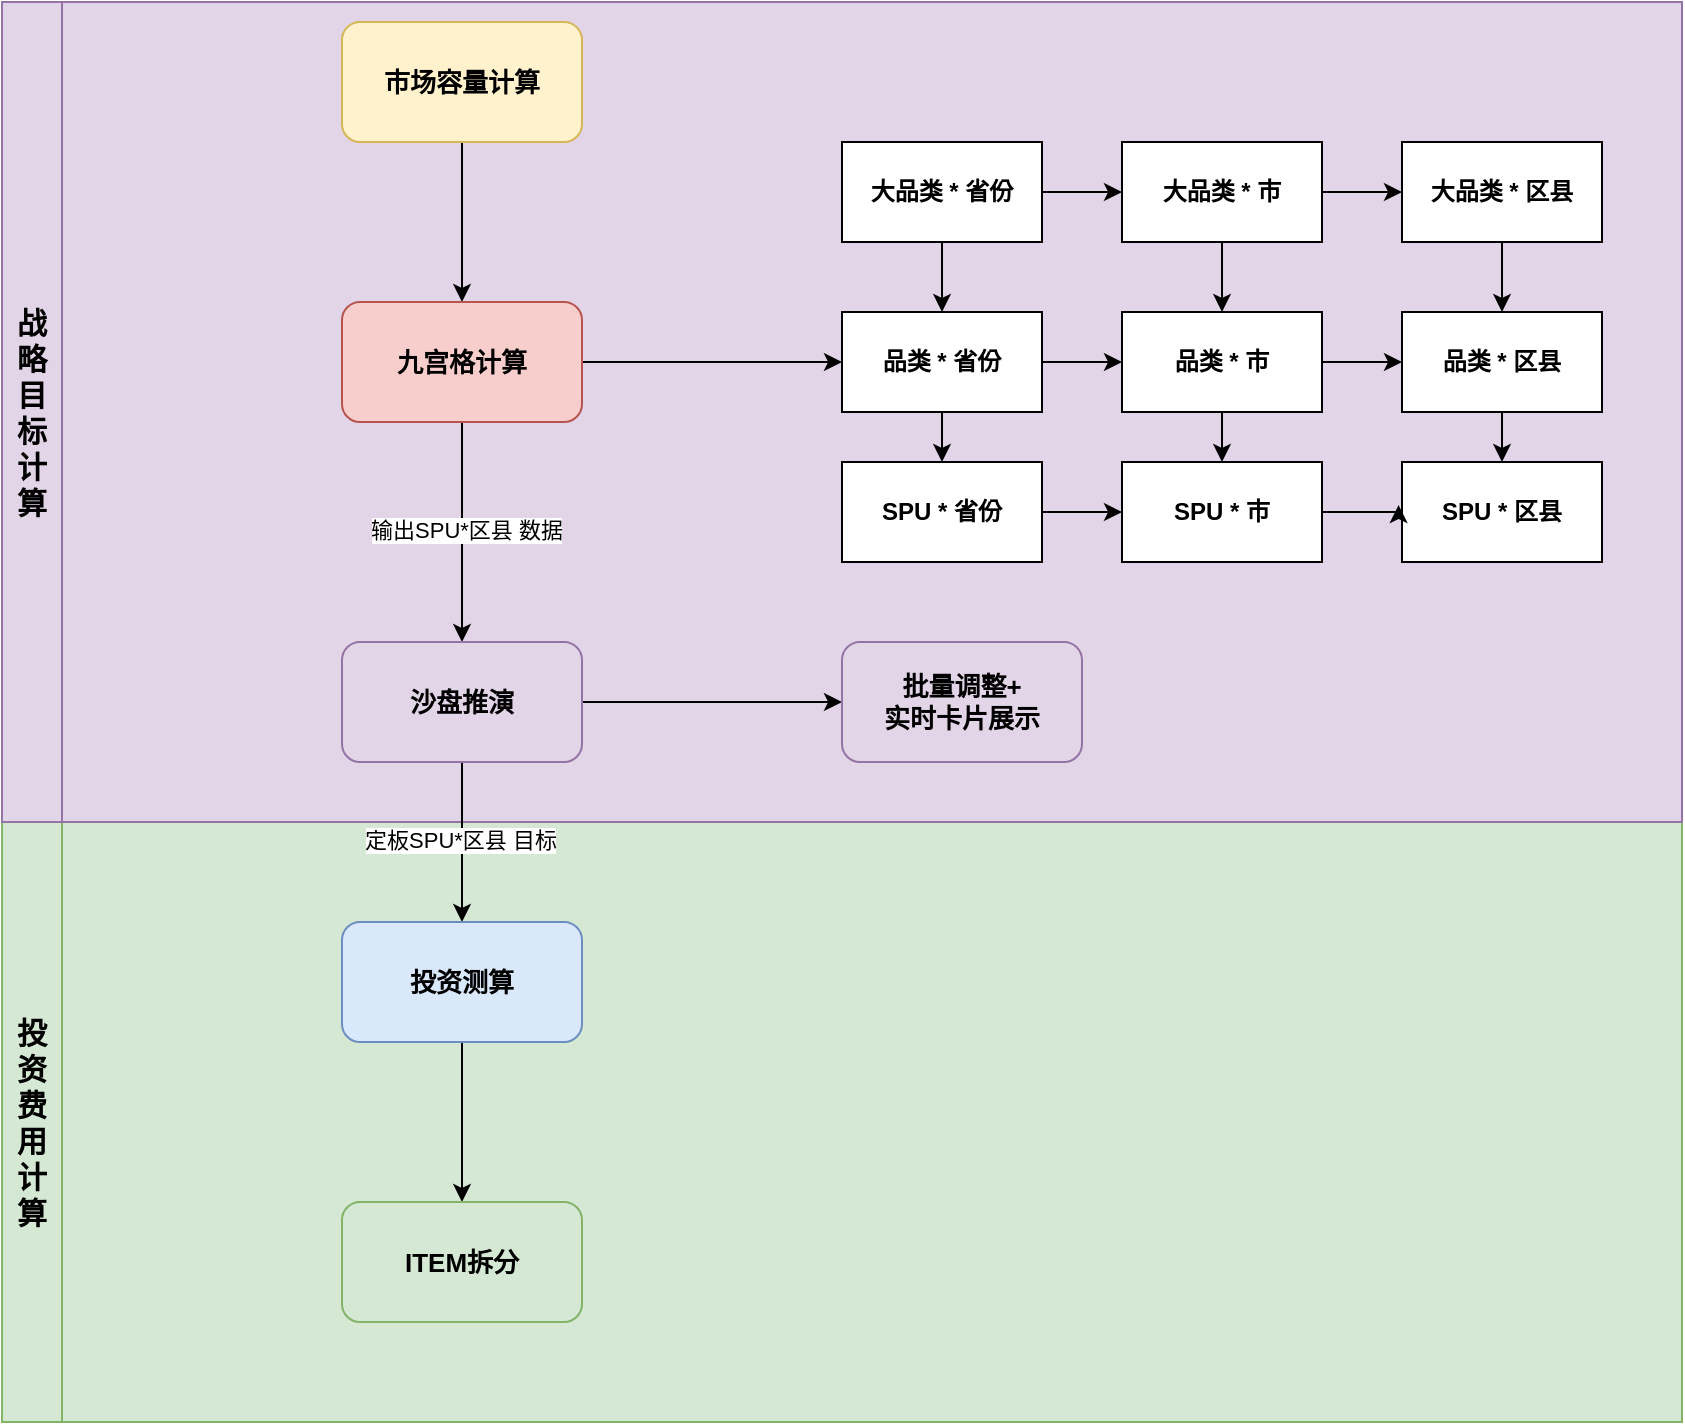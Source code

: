 <mxfile version="22.1.4" type="github">
  <diagram name="第 1 页" id="4YL1XrmtkkjAfpdP6HFZ">
    <mxGraphModel dx="1541" dy="971" grid="1" gridSize="10" guides="1" tooltips="1" connect="1" arrows="1" fold="1" page="1" pageScale="1" pageWidth="827" pageHeight="1169" math="0" shadow="0">
      <root>
        <mxCell id="0" />
        <mxCell id="1" parent="0" />
        <mxCell id="G8Zojh0avLGGt6JoObat-11" value="" style="rounded=0;whiteSpace=wrap;html=1;fillColor=#d5e8d4;strokeColor=#82b366;" vertex="1" parent="1">
          <mxGeometry x="90" y="520" width="810" height="300" as="geometry" />
        </mxCell>
        <mxCell id="G8Zojh0avLGGt6JoObat-10" value="" style="rounded=0;whiteSpace=wrap;html=1;fillColor=#e1d5e7;strokeColor=#9673a6;" vertex="1" parent="1">
          <mxGeometry x="90" y="110" width="810" height="410" as="geometry" />
        </mxCell>
        <mxCell id="G8Zojh0avLGGt6JoObat-3" value="" style="edgeStyle=orthogonalEdgeStyle;rounded=0;orthogonalLoop=1;jettySize=auto;html=1;fontSize=13;fontStyle=1" edge="1" parent="1" source="G8Zojh0avLGGt6JoObat-1" target="G8Zojh0avLGGt6JoObat-2">
          <mxGeometry relative="1" as="geometry" />
        </mxCell>
        <mxCell id="G8Zojh0avLGGt6JoObat-1" value="市场容量计算" style="rounded=1;whiteSpace=wrap;html=1;fillColor=#fff2cc;strokeColor=#d6b656;fontSize=13;fontStyle=1" vertex="1" parent="1">
          <mxGeometry x="230" y="120" width="120" height="60" as="geometry" />
        </mxCell>
        <mxCell id="G8Zojh0avLGGt6JoObat-5" value="" style="edgeStyle=orthogonalEdgeStyle;rounded=0;orthogonalLoop=1;jettySize=auto;html=1;fontSize=13;fontStyle=1;entryX=0.5;entryY=0;entryDx=0;entryDy=0;" edge="1" parent="1" source="G8Zojh0avLGGt6JoObat-2" target="G8Zojh0avLGGt6JoObat-4">
          <mxGeometry relative="1" as="geometry">
            <mxPoint x="290" y="400" as="targetPoint" />
          </mxGeometry>
        </mxCell>
        <mxCell id="G8Zojh0avLGGt6JoObat-31" value="输出SPU*区县 数据" style="edgeLabel;html=1;align=center;verticalAlign=middle;resizable=0;points=[];" vertex="1" connectable="0" parent="G8Zojh0avLGGt6JoObat-5">
          <mxGeometry x="-0.025" y="2" relative="1" as="geometry">
            <mxPoint as="offset" />
          </mxGeometry>
        </mxCell>
        <mxCell id="G8Zojh0avLGGt6JoObat-30" style="edgeStyle=orthogonalEdgeStyle;rounded=0;orthogonalLoop=1;jettySize=auto;html=1;exitX=1;exitY=0.5;exitDx=0;exitDy=0;entryX=0;entryY=0.5;entryDx=0;entryDy=0;" edge="1" parent="1" source="G8Zojh0avLGGt6JoObat-2" target="G8Zojh0avLGGt6JoObat-21">
          <mxGeometry relative="1" as="geometry" />
        </mxCell>
        <mxCell id="G8Zojh0avLGGt6JoObat-2" value="九宫格计算" style="rounded=1;whiteSpace=wrap;html=1;fillColor=#f8cecc;strokeColor=#b85450;fontSize=13;fontStyle=1" vertex="1" parent="1">
          <mxGeometry x="230" y="260" width="120" height="60" as="geometry" />
        </mxCell>
        <mxCell id="G8Zojh0avLGGt6JoObat-7" value="" style="edgeStyle=orthogonalEdgeStyle;rounded=0;orthogonalLoop=1;jettySize=auto;html=1;fontSize=13;fontStyle=1" edge="1" parent="1" source="G8Zojh0avLGGt6JoObat-4" target="G8Zojh0avLGGt6JoObat-6">
          <mxGeometry relative="1" as="geometry" />
        </mxCell>
        <mxCell id="G8Zojh0avLGGt6JoObat-34" value="定板SPU*区县 目标" style="edgeLabel;html=1;align=center;verticalAlign=middle;resizable=0;points=[];" vertex="1" connectable="0" parent="G8Zojh0avLGGt6JoObat-7">
          <mxGeometry x="-0.025" y="-1" relative="1" as="geometry">
            <mxPoint as="offset" />
          </mxGeometry>
        </mxCell>
        <mxCell id="G8Zojh0avLGGt6JoObat-36" value="" style="edgeStyle=orthogonalEdgeStyle;rounded=0;orthogonalLoop=1;jettySize=auto;html=1;" edge="1" parent="1" source="G8Zojh0avLGGt6JoObat-4" target="G8Zojh0avLGGt6JoObat-35">
          <mxGeometry relative="1" as="geometry" />
        </mxCell>
        <mxCell id="G8Zojh0avLGGt6JoObat-4" value="沙盘推演" style="rounded=1;whiteSpace=wrap;html=1;fillColor=#e1d5e7;strokeColor=#9673a6;fontSize=13;fontStyle=1" vertex="1" parent="1">
          <mxGeometry x="230" y="430" width="120" height="60" as="geometry" />
        </mxCell>
        <mxCell id="G8Zojh0avLGGt6JoObat-9" value="" style="edgeStyle=orthogonalEdgeStyle;rounded=0;orthogonalLoop=1;jettySize=auto;html=1;fontSize=13;fontStyle=1" edge="1" parent="1" source="G8Zojh0avLGGt6JoObat-6" target="G8Zojh0avLGGt6JoObat-8">
          <mxGeometry relative="1" as="geometry" />
        </mxCell>
        <mxCell id="G8Zojh0avLGGt6JoObat-6" value="投资测算" style="rounded=1;whiteSpace=wrap;html=1;fillColor=#dae8fc;strokeColor=#6c8ebf;fontSize=13;fontStyle=1" vertex="1" parent="1">
          <mxGeometry x="230" y="570" width="120" height="60" as="geometry" />
        </mxCell>
        <mxCell id="G8Zojh0avLGGt6JoObat-8" value="ITEM拆分" style="rounded=1;whiteSpace=wrap;html=1;fillColor=#d5e8d4;strokeColor=#82b366;fontSize=13;fontStyle=1" vertex="1" parent="1">
          <mxGeometry x="230" y="710" width="120" height="60" as="geometry" />
        </mxCell>
        <mxCell id="G8Zojh0avLGGt6JoObat-12" value="投资费用计算" style="rounded=0;whiteSpace=wrap;html=1;fillColor=#d5e8d4;strokeColor=#82b366;fontSize=15;fontStyle=1" vertex="1" parent="1">
          <mxGeometry x="60" y="520" width="30" height="300" as="geometry" />
        </mxCell>
        <mxCell id="G8Zojh0avLGGt6JoObat-13" value="战略目标计算" style="rounded=0;whiteSpace=wrap;html=1;fillColor=#e1d5e7;strokeColor=#9673a6;fontSize=15;fontStyle=1" vertex="1" parent="1">
          <mxGeometry x="60" y="110" width="30" height="410" as="geometry" />
        </mxCell>
        <mxCell id="G8Zojh0avLGGt6JoObat-39" value="" style="edgeStyle=orthogonalEdgeStyle;rounded=0;orthogonalLoop=1;jettySize=auto;html=1;" edge="1" parent="1" source="G8Zojh0avLGGt6JoObat-17" target="G8Zojh0avLGGt6JoObat-19">
          <mxGeometry relative="1" as="geometry" />
        </mxCell>
        <mxCell id="G8Zojh0avLGGt6JoObat-41" value="" style="edgeStyle=orthogonalEdgeStyle;rounded=0;orthogonalLoop=1;jettySize=auto;html=1;entryX=0.5;entryY=0;entryDx=0;entryDy=0;" edge="1" parent="1" source="G8Zojh0avLGGt6JoObat-17" target="G8Zojh0avLGGt6JoObat-21">
          <mxGeometry relative="1" as="geometry" />
        </mxCell>
        <mxCell id="G8Zojh0avLGGt6JoObat-17" value="大品类 * 省份" style="rounded=0;whiteSpace=wrap;html=1;fontStyle=1" vertex="1" parent="1">
          <mxGeometry x="480" y="180" width="100" height="50" as="geometry" />
        </mxCell>
        <mxCell id="G8Zojh0avLGGt6JoObat-40" value="" style="edgeStyle=orthogonalEdgeStyle;rounded=0;orthogonalLoop=1;jettySize=auto;html=1;" edge="1" parent="1" source="G8Zojh0avLGGt6JoObat-19" target="G8Zojh0avLGGt6JoObat-20">
          <mxGeometry relative="1" as="geometry" />
        </mxCell>
        <mxCell id="G8Zojh0avLGGt6JoObat-45" style="edgeStyle=orthogonalEdgeStyle;rounded=0;orthogonalLoop=1;jettySize=auto;html=1;exitX=0.5;exitY=1;exitDx=0;exitDy=0;entryX=0.5;entryY=0;entryDx=0;entryDy=0;" edge="1" parent="1" source="G8Zojh0avLGGt6JoObat-19" target="G8Zojh0avLGGt6JoObat-22">
          <mxGeometry relative="1" as="geometry" />
        </mxCell>
        <mxCell id="G8Zojh0avLGGt6JoObat-19" value="大品类 * 市" style="rounded=0;whiteSpace=wrap;html=1;fontStyle=1" vertex="1" parent="1">
          <mxGeometry x="620" y="180" width="100" height="50" as="geometry" />
        </mxCell>
        <mxCell id="G8Zojh0avLGGt6JoObat-47" style="edgeStyle=orthogonalEdgeStyle;rounded=0;orthogonalLoop=1;jettySize=auto;html=1;exitX=0.5;exitY=1;exitDx=0;exitDy=0;entryX=0.5;entryY=0;entryDx=0;entryDy=0;" edge="1" parent="1" source="G8Zojh0avLGGt6JoObat-20" target="G8Zojh0avLGGt6JoObat-23">
          <mxGeometry relative="1" as="geometry" />
        </mxCell>
        <mxCell id="G8Zojh0avLGGt6JoObat-20" value="大品类 * 区县" style="rounded=0;whiteSpace=wrap;html=1;fontStyle=1" vertex="1" parent="1">
          <mxGeometry x="760" y="180" width="100" height="50" as="geometry" />
        </mxCell>
        <mxCell id="G8Zojh0avLGGt6JoObat-44" style="edgeStyle=orthogonalEdgeStyle;rounded=0;orthogonalLoop=1;jettySize=auto;html=1;exitX=0.5;exitY=1;exitDx=0;exitDy=0;entryX=0.5;entryY=0;entryDx=0;entryDy=0;" edge="1" parent="1" source="G8Zojh0avLGGt6JoObat-21" target="G8Zojh0avLGGt6JoObat-27">
          <mxGeometry relative="1" as="geometry" />
        </mxCell>
        <mxCell id="G8Zojh0avLGGt6JoObat-49" style="edgeStyle=orthogonalEdgeStyle;rounded=0;orthogonalLoop=1;jettySize=auto;html=1;exitX=1;exitY=0.5;exitDx=0;exitDy=0;entryX=0;entryY=0.5;entryDx=0;entryDy=0;" edge="1" parent="1" source="G8Zojh0avLGGt6JoObat-21" target="G8Zojh0avLGGt6JoObat-22">
          <mxGeometry relative="1" as="geometry" />
        </mxCell>
        <mxCell id="G8Zojh0avLGGt6JoObat-21" value="品类 * 省份" style="rounded=0;whiteSpace=wrap;html=1;fontStyle=1" vertex="1" parent="1">
          <mxGeometry x="480" y="265" width="100" height="50" as="geometry" />
        </mxCell>
        <mxCell id="G8Zojh0avLGGt6JoObat-46" style="edgeStyle=orthogonalEdgeStyle;rounded=0;orthogonalLoop=1;jettySize=auto;html=1;exitX=0.5;exitY=1;exitDx=0;exitDy=0;entryX=0.5;entryY=0;entryDx=0;entryDy=0;" edge="1" parent="1" source="G8Zojh0avLGGt6JoObat-22" target="G8Zojh0avLGGt6JoObat-28">
          <mxGeometry relative="1" as="geometry" />
        </mxCell>
        <mxCell id="G8Zojh0avLGGt6JoObat-52" style="edgeStyle=orthogonalEdgeStyle;rounded=0;orthogonalLoop=1;jettySize=auto;html=1;exitX=1;exitY=0.5;exitDx=0;exitDy=0;entryX=0;entryY=0.5;entryDx=0;entryDy=0;" edge="1" parent="1" source="G8Zojh0avLGGt6JoObat-22" target="G8Zojh0avLGGt6JoObat-23">
          <mxGeometry relative="1" as="geometry" />
        </mxCell>
        <mxCell id="G8Zojh0avLGGt6JoObat-22" value="品类 * 市" style="rounded=0;whiteSpace=wrap;html=1;fontStyle=1" vertex="1" parent="1">
          <mxGeometry x="620" y="265" width="100" height="50" as="geometry" />
        </mxCell>
        <mxCell id="G8Zojh0avLGGt6JoObat-48" style="edgeStyle=orthogonalEdgeStyle;rounded=0;orthogonalLoop=1;jettySize=auto;html=1;exitX=0.5;exitY=1;exitDx=0;exitDy=0;entryX=0.5;entryY=0;entryDx=0;entryDy=0;" edge="1" parent="1" source="G8Zojh0avLGGt6JoObat-23" target="G8Zojh0avLGGt6JoObat-29">
          <mxGeometry relative="1" as="geometry" />
        </mxCell>
        <mxCell id="G8Zojh0avLGGt6JoObat-23" value="品类 * 区县" style="rounded=0;whiteSpace=wrap;html=1;fontStyle=1" vertex="1" parent="1">
          <mxGeometry x="760" y="265" width="100" height="50" as="geometry" />
        </mxCell>
        <mxCell id="G8Zojh0avLGGt6JoObat-50" style="edgeStyle=orthogonalEdgeStyle;rounded=0;orthogonalLoop=1;jettySize=auto;html=1;exitX=1;exitY=0.5;exitDx=0;exitDy=0;entryX=0;entryY=0.5;entryDx=0;entryDy=0;" edge="1" parent="1" source="G8Zojh0avLGGt6JoObat-27" target="G8Zojh0avLGGt6JoObat-28">
          <mxGeometry relative="1" as="geometry" />
        </mxCell>
        <mxCell id="G8Zojh0avLGGt6JoObat-27" value="SPU * 省份" style="rounded=0;whiteSpace=wrap;html=1;fontStyle=1" vertex="1" parent="1">
          <mxGeometry x="480" y="340" width="100" height="50" as="geometry" />
        </mxCell>
        <mxCell id="G8Zojh0avLGGt6JoObat-28" value="SPU * 市" style="rounded=0;whiteSpace=wrap;html=1;fontStyle=1" vertex="1" parent="1">
          <mxGeometry x="620" y="340" width="100" height="50" as="geometry" />
        </mxCell>
        <mxCell id="G8Zojh0avLGGt6JoObat-29" value="SPU * 区县" style="rounded=0;whiteSpace=wrap;html=1;fontStyle=1" vertex="1" parent="1">
          <mxGeometry x="760" y="340" width="100" height="50" as="geometry" />
        </mxCell>
        <mxCell id="G8Zojh0avLGGt6JoObat-35" value="批量调整+&lt;br&gt;实时卡片展示" style="rounded=1;whiteSpace=wrap;html=1;fillColor=#e1d5e7;strokeColor=#9673a6;fontSize=13;fontStyle=1" vertex="1" parent="1">
          <mxGeometry x="480" y="430" width="120" height="60" as="geometry" />
        </mxCell>
        <mxCell id="G8Zojh0avLGGt6JoObat-51" style="edgeStyle=orthogonalEdgeStyle;rounded=0;orthogonalLoop=1;jettySize=auto;html=1;exitX=1;exitY=0.5;exitDx=0;exitDy=0;entryX=-0.017;entryY=0.431;entryDx=0;entryDy=0;entryPerimeter=0;" edge="1" parent="1" source="G8Zojh0avLGGt6JoObat-28" target="G8Zojh0avLGGt6JoObat-29">
          <mxGeometry relative="1" as="geometry" />
        </mxCell>
      </root>
    </mxGraphModel>
  </diagram>
</mxfile>
